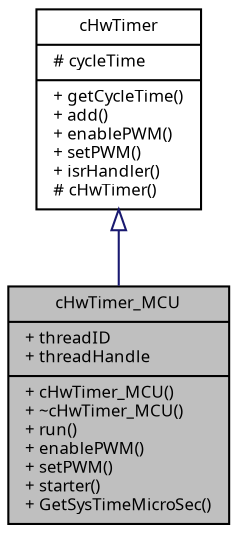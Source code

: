 digraph "cHwTimer_MCU"
{
  edge [fontname="Sans",fontsize="8",labelfontname="Sans",labelfontsize="8"];
  node [fontname="Sans",fontsize="8",shape=record];
  Node1 [label="{cHwTimer_MCU\n|+ threadID\l+ threadHandle\l|+ cHwTimer_MCU()\l+ ~cHwTimer_MCU()\l+ run()\l+ enablePWM()\l+ setPWM()\l+ starter()\l+ GetSysTimeMicroSec()\l}",height=0.2,width=0.4,color="black", fillcolor="grey75", style="filled", fontcolor="black"];
  Node2 -> Node1 [dir="back",color="midnightblue",fontsize="8",style="solid",arrowtail="onormal",fontname="Sans"];
  Node2 [label="{cHwTimer\n|# cycleTime\l|+ getCycleTime()\l+ add()\l+ enablePWM()\l+ setPWM()\l+ isrHandler()\l# cHwTimer()\l}",height=0.2,width=0.4,color="black", fillcolor="white", style="filled",URL="$classc_hw_timer.html",tooltip="Abstract class supporting timer hardware. "];
}
